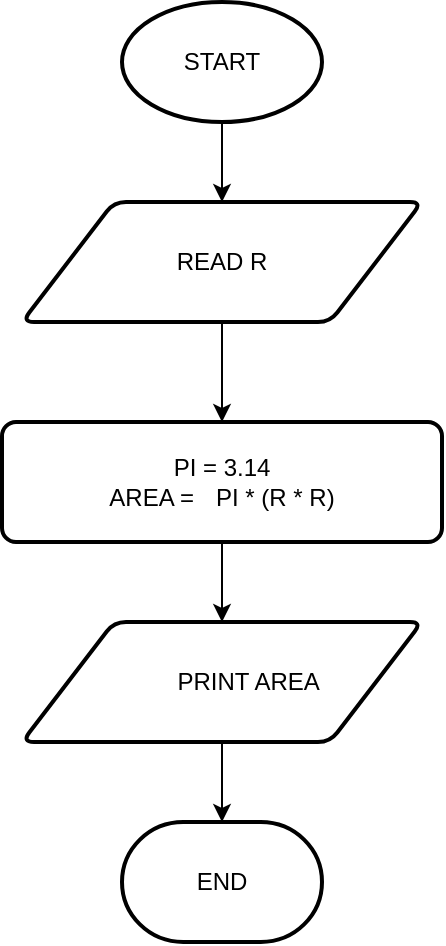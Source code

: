 <mxfile version="25.0.3">
  <diagram id="C5RBs43oDa-KdzZeNtuy" name="Page-1">
    <mxGraphModel dx="1290" dy="530" grid="1" gridSize="10" guides="1" tooltips="1" connect="1" arrows="1" fold="1" page="1" pageScale="1" pageWidth="827" pageHeight="1169" math="0" shadow="0">
      <root>
        <mxCell id="WIyWlLk6GJQsqaUBKTNV-0" />
        <mxCell id="WIyWlLk6GJQsqaUBKTNV-1" parent="WIyWlLk6GJQsqaUBKTNV-0" />
        <mxCell id="lNvkkhFVgm-uFAo-1uU5-21" style="edgeStyle=orthogonalEdgeStyle;rounded=0;orthogonalLoop=1;jettySize=auto;html=1;exitX=0.5;exitY=1;exitDx=0;exitDy=0;exitPerimeter=0;entryX=0.5;entryY=0;entryDx=0;entryDy=0;" edge="1" parent="WIyWlLk6GJQsqaUBKTNV-1" source="lNvkkhFVgm-uFAo-1uU5-22" target="lNvkkhFVgm-uFAo-1uU5-24">
          <mxGeometry relative="1" as="geometry" />
        </mxCell>
        <mxCell id="lNvkkhFVgm-uFAo-1uU5-22" value="START" style="strokeWidth=2;html=1;shape=mxgraph.flowchart.start_1;whiteSpace=wrap;" vertex="1" parent="WIyWlLk6GJQsqaUBKTNV-1">
          <mxGeometry x="374" y="10" width="100" height="60" as="geometry" />
        </mxCell>
        <mxCell id="lNvkkhFVgm-uFAo-1uU5-23" style="edgeStyle=orthogonalEdgeStyle;rounded=0;orthogonalLoop=1;jettySize=auto;html=1;exitX=0.5;exitY=1;exitDx=0;exitDy=0;entryX=0.5;entryY=0;entryDx=0;entryDy=0;" edge="1" parent="WIyWlLk6GJQsqaUBKTNV-1" source="lNvkkhFVgm-uFAo-1uU5-24" target="lNvkkhFVgm-uFAo-1uU5-25">
          <mxGeometry relative="1" as="geometry" />
        </mxCell>
        <mxCell id="lNvkkhFVgm-uFAo-1uU5-24" value="READ R" style="shape=parallelogram;html=1;strokeWidth=2;perimeter=parallelogramPerimeter;whiteSpace=wrap;rounded=1;arcSize=12;size=0.23;" vertex="1" parent="WIyWlLk6GJQsqaUBKTNV-1">
          <mxGeometry x="324" y="110" width="200" height="60" as="geometry" />
        </mxCell>
        <mxCell id="lNvkkhFVgm-uFAo-1uU5-28" style="edgeStyle=orthogonalEdgeStyle;rounded=0;orthogonalLoop=1;jettySize=auto;html=1;exitX=0.5;exitY=1;exitDx=0;exitDy=0;" edge="1" parent="WIyWlLk6GJQsqaUBKTNV-1" source="lNvkkhFVgm-uFAo-1uU5-25" target="lNvkkhFVgm-uFAo-1uU5-26">
          <mxGeometry relative="1" as="geometry" />
        </mxCell>
        <mxCell id="lNvkkhFVgm-uFAo-1uU5-25" value="&lt;div&gt;PI = 3.14&lt;/div&gt;AREA =&amp;nbsp;&lt;span style=&quot;white-space: pre;&quot;&gt;&#x9;&lt;/span&gt;PI * (R * R)" style="rounded=1;whiteSpace=wrap;html=1;absoluteArcSize=1;arcSize=14;strokeWidth=2;" vertex="1" parent="WIyWlLk6GJQsqaUBKTNV-1">
          <mxGeometry x="314" y="220" width="220" height="60" as="geometry" />
        </mxCell>
        <mxCell id="lNvkkhFVgm-uFAo-1uU5-26" value="&lt;span style=&quot;white-space: pre;&quot;&gt;&#x9;&lt;/span&gt;PRINT AREA" style="shape=parallelogram;html=1;strokeWidth=2;perimeter=parallelogramPerimeter;whiteSpace=wrap;rounded=1;arcSize=12;size=0.23;" vertex="1" parent="WIyWlLk6GJQsqaUBKTNV-1">
          <mxGeometry x="324" y="320" width="200" height="60" as="geometry" />
        </mxCell>
        <mxCell id="lNvkkhFVgm-uFAo-1uU5-27" value="END" style="strokeWidth=2;html=1;shape=mxgraph.flowchart.terminator;whiteSpace=wrap;" vertex="1" parent="WIyWlLk6GJQsqaUBKTNV-1">
          <mxGeometry x="374" y="420" width="100" height="60" as="geometry" />
        </mxCell>
        <mxCell id="lNvkkhFVgm-uFAo-1uU5-29" style="edgeStyle=orthogonalEdgeStyle;rounded=0;orthogonalLoop=1;jettySize=auto;html=1;exitX=0.5;exitY=1;exitDx=0;exitDy=0;entryX=0.5;entryY=0;entryDx=0;entryDy=0;entryPerimeter=0;" edge="1" parent="WIyWlLk6GJQsqaUBKTNV-1" source="lNvkkhFVgm-uFAo-1uU5-26" target="lNvkkhFVgm-uFAo-1uU5-27">
          <mxGeometry relative="1" as="geometry" />
        </mxCell>
      </root>
    </mxGraphModel>
  </diagram>
</mxfile>
